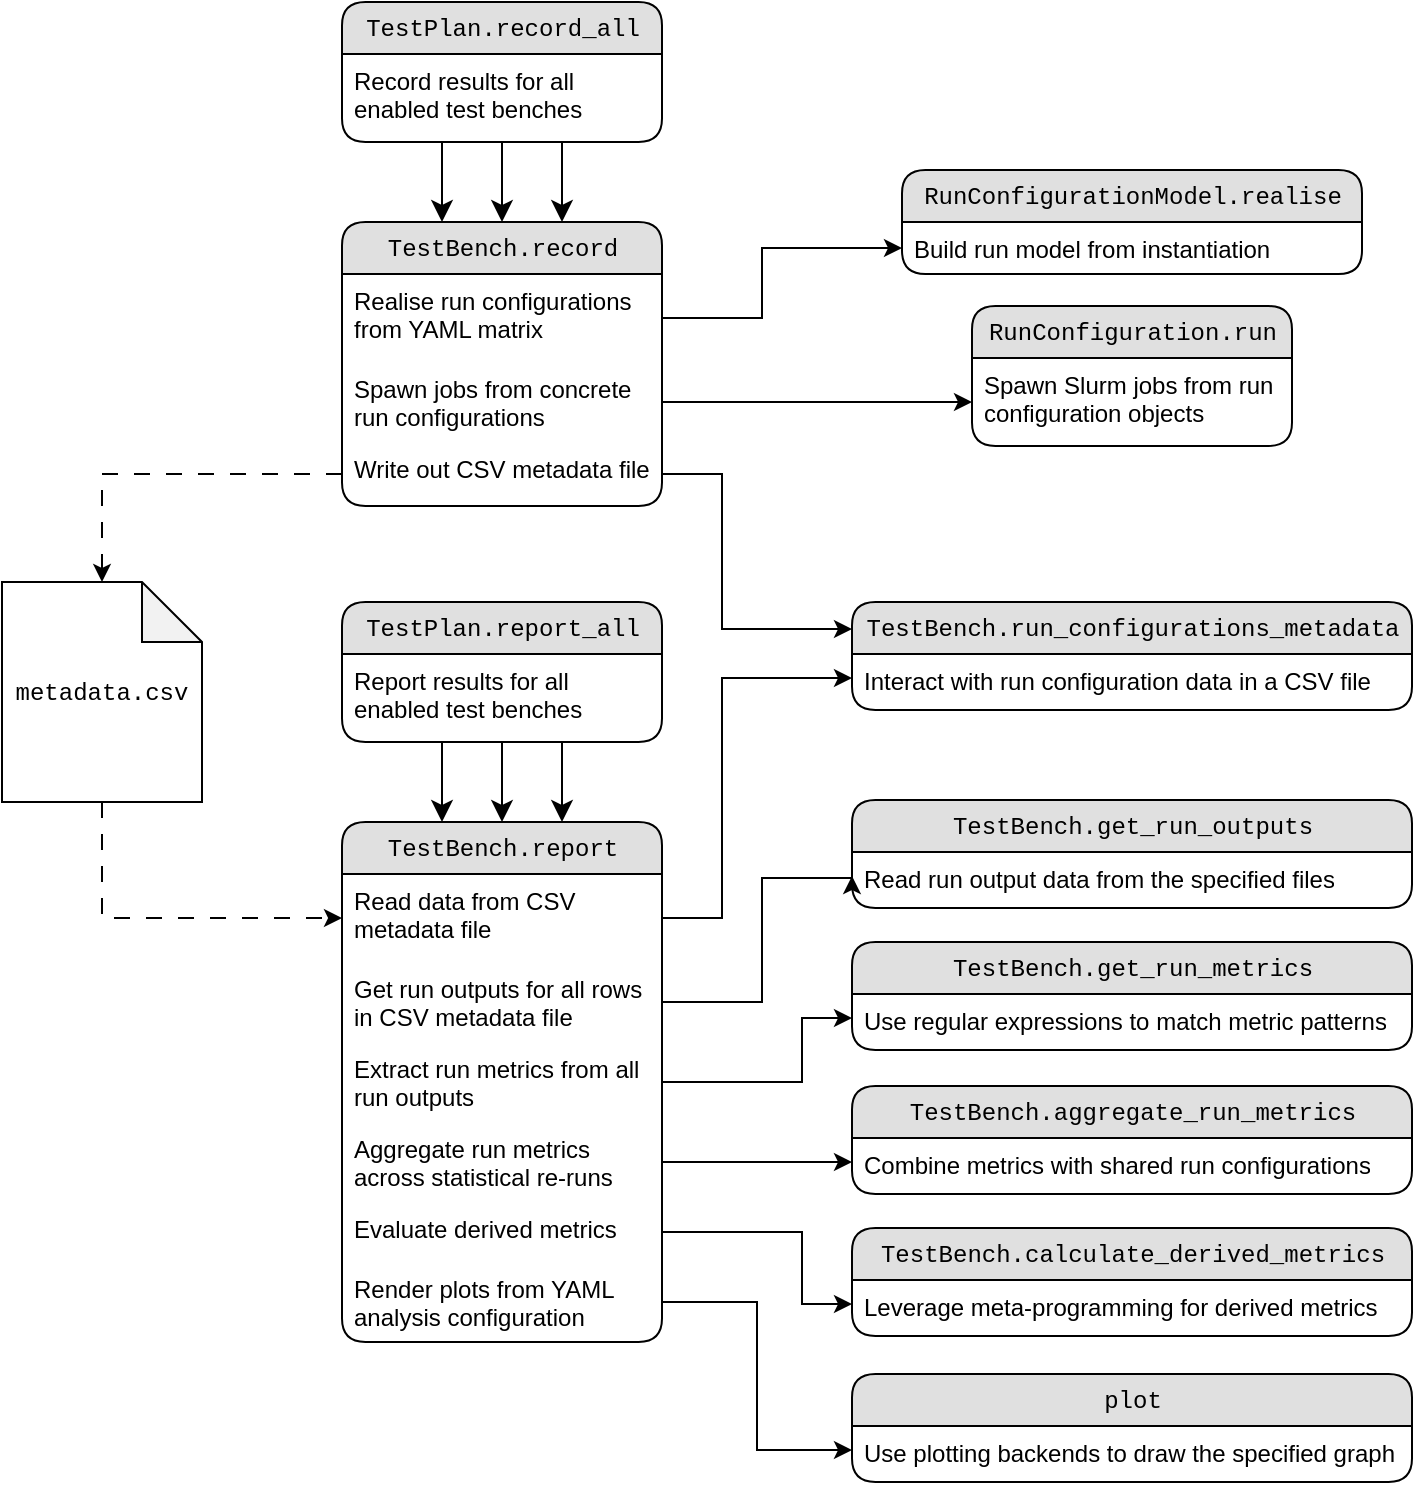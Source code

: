 <mxfile version="24.3.0" type="device">
  <diagram name="Page-1" id="5d7acffa-a066-3a61-03fe-96351882024d">
    <mxGraphModel dx="2074" dy="1108" grid="1" gridSize="10" guides="1" tooltips="1" connect="1" arrows="1" fold="1" page="1" pageScale="1" pageWidth="1100" pageHeight="850" background="#ffffff" math="0" shadow="0">
      <root>
        <mxCell id="0" />
        <mxCell id="1" parent="0" />
        <mxCell id="21ea969265ad0168-6" value="&lt;font face=&quot;Courier New&quot;&gt;TestPlan.record_all&lt;/font&gt;" style="swimlane;html=1;fontStyle=0;childLayout=stackLayout;horizontal=1;startSize=26;fillColor=#e0e0e0;horizontalStack=0;resizeParent=1;resizeLast=0;collapsible=1;marginBottom=0;swimlaneFillColor=#ffffff;align=center;rounded=1;shadow=0;comic=0;labelBackgroundColor=none;strokeWidth=1;fontFamily=Verdana;fontSize=12" parent="1" vertex="1">
          <mxGeometry x="330" y="50" width="160" height="70" as="geometry" />
        </mxCell>
        <mxCell id="21ea969265ad0168-7" value="Record results for all enabled test benches" style="text;html=1;strokeColor=none;fillColor=none;spacingLeft=4;spacingRight=4;whiteSpace=wrap;overflow=hidden;rotatable=0;points=[[0,0.5],[1,0.5]];portConstraint=eastwest;" parent="21ea969265ad0168-6" vertex="1">
          <mxGeometry y="26" width="160" height="44" as="geometry" />
        </mxCell>
        <mxCell id="21ea969265ad0168-14" value="&lt;div&gt;&lt;font face=&quot;Courier New&quot;&gt;TestBench.record&lt;/font&gt;&lt;/div&gt;" style="swimlane;html=1;fontStyle=0;childLayout=stackLayout;horizontal=1;startSize=26;fillColor=#e0e0e0;horizontalStack=0;resizeParent=1;resizeLast=0;collapsible=1;marginBottom=0;swimlaneFillColor=#ffffff;align=center;rounded=1;shadow=0;comic=0;labelBackgroundColor=none;strokeWidth=1;fontFamily=Verdana;fontSize=12" parent="1" vertex="1">
          <mxGeometry x="330" y="160" width="160" height="142" as="geometry" />
        </mxCell>
        <mxCell id="21ea969265ad0168-15" value="Realise run configurations from YAML matrix" style="text;html=1;strokeColor=none;fillColor=none;spacingLeft=4;spacingRight=4;whiteSpace=wrap;overflow=hidden;rotatable=0;points=[[0,0.5],[1,0.5]];portConstraint=eastwest;" parent="21ea969265ad0168-14" vertex="1">
          <mxGeometry y="26" width="160" height="44" as="geometry" />
        </mxCell>
        <mxCell id="21ea969265ad0168-16" value="Spawn jobs from concrete run configurations" style="text;html=1;strokeColor=none;fillColor=none;spacingLeft=4;spacingRight=4;whiteSpace=wrap;overflow=hidden;rotatable=0;points=[[0,0.5],[1,0.5]];portConstraint=eastwest;" parent="21ea969265ad0168-14" vertex="1">
          <mxGeometry y="70" width="160" height="40" as="geometry" />
        </mxCell>
        <mxCell id="21ea969265ad0168-17" value="Write out CSV metadata file" style="text;html=1;strokeColor=none;fillColor=none;spacingLeft=4;spacingRight=4;whiteSpace=wrap;overflow=hidden;rotatable=0;points=[[0,0.5],[1,0.5]];portConstraint=eastwest;" parent="21ea969265ad0168-14" vertex="1">
          <mxGeometry y="110" width="160" height="32" as="geometry" />
        </mxCell>
        <mxCell id="21ea969265ad0168-36" style="edgeStyle=orthogonalEdgeStyle;html=1;labelBackgroundColor=none;startFill=0;startSize=8;endFill=1;endSize=8;fontFamily=Verdana;fontSize=12;" parent="1" source="21ea969265ad0168-6" target="21ea969265ad0168-14" edge="1">
          <mxGeometry relative="1" as="geometry" />
        </mxCell>
        <mxCell id="pJUrE8_s9Y_PVnaXfiHp-2" value="&lt;font face=&quot;Courier New&quot;&gt;metadata.csv&lt;/font&gt;" style="shape=note;whiteSpace=wrap;html=1;backgroundOutline=1;darkOpacity=0.05;" vertex="1" parent="1">
          <mxGeometry x="160" y="340" width="100" height="110" as="geometry" />
        </mxCell>
        <mxCell id="pJUrE8_s9Y_PVnaXfiHp-4" style="edgeStyle=orthogonalEdgeStyle;html=1;labelBackgroundColor=none;startFill=0;startSize=8;endFill=1;endSize=8;fontFamily=Verdana;fontSize=12;" edge="1" parent="1">
          <mxGeometry relative="1" as="geometry">
            <mxPoint x="440" y="120" as="sourcePoint" />
            <mxPoint x="440" y="160" as="targetPoint" />
          </mxGeometry>
        </mxCell>
        <mxCell id="pJUrE8_s9Y_PVnaXfiHp-5" style="edgeStyle=orthogonalEdgeStyle;html=1;labelBackgroundColor=none;startFill=0;startSize=8;endFill=1;endSize=8;fontFamily=Verdana;fontSize=12;" edge="1" parent="1">
          <mxGeometry relative="1" as="geometry">
            <mxPoint x="380" y="120" as="sourcePoint" />
            <mxPoint x="380" y="160" as="targetPoint" />
          </mxGeometry>
        </mxCell>
        <mxCell id="pJUrE8_s9Y_PVnaXfiHp-6" style="edgeStyle=orthogonalEdgeStyle;rounded=0;orthogonalLoop=1;jettySize=auto;html=1;exitX=0.5;exitY=1;exitDx=0;exitDy=0;entryX=0;entryY=0.5;entryDx=0;entryDy=0;dashed=1;dashPattern=8 8;exitPerimeter=0;" edge="1" parent="1" source="pJUrE8_s9Y_PVnaXfiHp-2" target="pJUrE8_s9Y_PVnaXfiHp-33">
          <mxGeometry relative="1" as="geometry">
            <mxPoint x="330" y="450" as="sourcePoint" />
            <mxPoint x="141" y="482.95" as="targetPoint" />
          </mxGeometry>
        </mxCell>
        <mxCell id="pJUrE8_s9Y_PVnaXfiHp-7" value="&lt;font face=&quot;Courier New&quot;&gt;RunConfigurationModel.realise&lt;br&gt;&lt;/font&gt;" style="swimlane;html=1;fontStyle=0;childLayout=stackLayout;horizontal=1;startSize=26;fillColor=#e0e0e0;horizontalStack=0;resizeParent=1;resizeLast=0;collapsible=1;marginBottom=0;swimlaneFillColor=#ffffff;align=center;rounded=1;shadow=0;comic=0;labelBackgroundColor=none;strokeWidth=1;fontFamily=Verdana;fontSize=12" vertex="1" parent="1">
          <mxGeometry x="610" y="134" width="230" height="52" as="geometry" />
        </mxCell>
        <mxCell id="pJUrE8_s9Y_PVnaXfiHp-8" value="Build run model from instantiation" style="text;html=1;strokeColor=none;fillColor=none;spacingLeft=4;spacingRight=4;whiteSpace=wrap;overflow=hidden;rotatable=0;points=[[0,0.5],[1,0.5]];portConstraint=eastwest;" vertex="1" parent="pJUrE8_s9Y_PVnaXfiHp-7">
          <mxGeometry y="26" width="230" height="26" as="geometry" />
        </mxCell>
        <mxCell id="pJUrE8_s9Y_PVnaXfiHp-30" value="&lt;font face=&quot;Courier New&quot;&gt;TestPlan.report_all&lt;/font&gt;" style="swimlane;html=1;fontStyle=0;childLayout=stackLayout;horizontal=1;startSize=26;fillColor=#e0e0e0;horizontalStack=0;resizeParent=1;resizeLast=0;collapsible=1;marginBottom=0;swimlaneFillColor=#ffffff;align=center;rounded=1;shadow=0;comic=0;labelBackgroundColor=none;strokeWidth=1;fontFamily=Verdana;fontSize=12" vertex="1" parent="1">
          <mxGeometry x="330" y="350" width="160" height="70" as="geometry" />
        </mxCell>
        <mxCell id="pJUrE8_s9Y_PVnaXfiHp-31" value="Report results for all enabled test benches" style="text;html=1;strokeColor=none;fillColor=none;spacingLeft=4;spacingRight=4;whiteSpace=wrap;overflow=hidden;rotatable=0;points=[[0,0.5],[1,0.5]];portConstraint=eastwest;" vertex="1" parent="pJUrE8_s9Y_PVnaXfiHp-30">
          <mxGeometry y="26" width="160" height="44" as="geometry" />
        </mxCell>
        <mxCell id="pJUrE8_s9Y_PVnaXfiHp-32" value="&lt;div&gt;&lt;font face=&quot;Courier New&quot;&gt;TestBench.report&lt;/font&gt;&lt;/div&gt;" style="swimlane;html=1;fontStyle=0;childLayout=stackLayout;horizontal=1;startSize=26;fillColor=#e0e0e0;horizontalStack=0;resizeParent=1;resizeLast=0;collapsible=1;marginBottom=0;swimlaneFillColor=#ffffff;align=center;rounded=1;shadow=0;comic=0;labelBackgroundColor=none;strokeWidth=1;fontFamily=Verdana;fontSize=12" vertex="1" parent="1">
          <mxGeometry x="330" y="460" width="160" height="260" as="geometry" />
        </mxCell>
        <mxCell id="pJUrE8_s9Y_PVnaXfiHp-33" value="Read data from CSV metadata file" style="text;html=1;strokeColor=none;fillColor=none;spacingLeft=4;spacingRight=4;whiteSpace=wrap;overflow=hidden;rotatable=0;points=[[0,0.5],[1,0.5]];portConstraint=eastwest;" vertex="1" parent="pJUrE8_s9Y_PVnaXfiHp-32">
          <mxGeometry y="26" width="160" height="44" as="geometry" />
        </mxCell>
        <mxCell id="pJUrE8_s9Y_PVnaXfiHp-34" value="Get run outputs for all rows in CSV metadata file" style="text;html=1;strokeColor=none;fillColor=none;spacingLeft=4;spacingRight=4;whiteSpace=wrap;overflow=hidden;rotatable=0;points=[[0,0.5],[1,0.5]];portConstraint=eastwest;" vertex="1" parent="pJUrE8_s9Y_PVnaXfiHp-32">
          <mxGeometry y="70" width="160" height="40" as="geometry" />
        </mxCell>
        <mxCell id="pJUrE8_s9Y_PVnaXfiHp-35" value="Extract run metrics from all run outputs" style="text;html=1;strokeColor=none;fillColor=none;spacingLeft=4;spacingRight=4;whiteSpace=wrap;overflow=hidden;rotatable=0;points=[[0,0.5],[1,0.5]];portConstraint=eastwest;" vertex="1" parent="pJUrE8_s9Y_PVnaXfiHp-32">
          <mxGeometry y="110" width="160" height="40" as="geometry" />
        </mxCell>
        <mxCell id="pJUrE8_s9Y_PVnaXfiHp-41" value="Aggregate run metrics across statistical re-runs" style="text;html=1;strokeColor=none;fillColor=none;spacingLeft=4;spacingRight=4;whiteSpace=wrap;overflow=hidden;rotatable=0;points=[[0,0.5],[1,0.5]];portConstraint=eastwest;" vertex="1" parent="pJUrE8_s9Y_PVnaXfiHp-32">
          <mxGeometry y="150" width="160" height="40" as="geometry" />
        </mxCell>
        <mxCell id="pJUrE8_s9Y_PVnaXfiHp-39" value="Evaluate derived metrics" style="text;html=1;strokeColor=none;fillColor=none;spacingLeft=4;spacingRight=4;whiteSpace=wrap;overflow=hidden;rotatable=0;points=[[0,0.5],[1,0.5]];portConstraint=eastwest;" vertex="1" parent="pJUrE8_s9Y_PVnaXfiHp-32">
          <mxGeometry y="190" width="160" height="30" as="geometry" />
        </mxCell>
        <mxCell id="pJUrE8_s9Y_PVnaXfiHp-42" value="Render plots from YAML analysis configuration" style="text;html=1;strokeColor=none;fillColor=none;spacingLeft=4;spacingRight=4;whiteSpace=wrap;overflow=hidden;rotatable=0;points=[[0,0.5],[1,0.5]];portConstraint=eastwest;" vertex="1" parent="pJUrE8_s9Y_PVnaXfiHp-32">
          <mxGeometry y="220" width="160" height="40" as="geometry" />
        </mxCell>
        <mxCell id="pJUrE8_s9Y_PVnaXfiHp-36" style="edgeStyle=orthogonalEdgeStyle;html=1;labelBackgroundColor=none;startFill=0;startSize=8;endFill=1;endSize=8;fontFamily=Verdana;fontSize=12;" edge="1" parent="1" source="pJUrE8_s9Y_PVnaXfiHp-30" target="pJUrE8_s9Y_PVnaXfiHp-32">
          <mxGeometry relative="1" as="geometry" />
        </mxCell>
        <mxCell id="pJUrE8_s9Y_PVnaXfiHp-37" style="edgeStyle=orthogonalEdgeStyle;html=1;labelBackgroundColor=none;startFill=0;startSize=8;endFill=1;endSize=8;fontFamily=Verdana;fontSize=12;" edge="1" parent="1">
          <mxGeometry relative="1" as="geometry">
            <mxPoint x="440" y="420" as="sourcePoint" />
            <mxPoint x="440" y="460" as="targetPoint" />
          </mxGeometry>
        </mxCell>
        <mxCell id="pJUrE8_s9Y_PVnaXfiHp-38" style="edgeStyle=orthogonalEdgeStyle;html=1;labelBackgroundColor=none;startFill=0;startSize=8;endFill=1;endSize=8;fontFamily=Verdana;fontSize=12;" edge="1" parent="1">
          <mxGeometry relative="1" as="geometry">
            <mxPoint x="380" y="420" as="sourcePoint" />
            <mxPoint x="380" y="460" as="targetPoint" />
          </mxGeometry>
        </mxCell>
        <mxCell id="pJUrE8_s9Y_PVnaXfiHp-43" style="edgeStyle=orthogonalEdgeStyle;rounded=0;orthogonalLoop=1;jettySize=auto;html=1;exitX=0;exitY=0.5;exitDx=0;exitDy=0;entryX=0.5;entryY=0;entryDx=0;entryDy=0;entryPerimeter=0;dashed=1;dashPattern=8 8;" edge="1" parent="1" source="21ea969265ad0168-17" target="pJUrE8_s9Y_PVnaXfiHp-2">
          <mxGeometry relative="1" as="geometry">
            <mxPoint x="340" y="296" as="sourcePoint" />
            <mxPoint x="151" y="329" as="targetPoint" />
          </mxGeometry>
        </mxCell>
        <mxCell id="pJUrE8_s9Y_PVnaXfiHp-44" value="&lt;font face=&quot;Courier New&quot;&gt;RunConfiguration.run&lt;/font&gt;" style="swimlane;html=1;fontStyle=0;childLayout=stackLayout;horizontal=1;startSize=26;fillColor=#e0e0e0;horizontalStack=0;resizeParent=1;resizeLast=0;collapsible=1;marginBottom=0;swimlaneFillColor=#ffffff;align=center;rounded=1;shadow=0;comic=0;labelBackgroundColor=none;strokeWidth=1;fontFamily=Verdana;fontSize=12" vertex="1" parent="1">
          <mxGeometry x="645" y="202" width="160" height="70" as="geometry" />
        </mxCell>
        <mxCell id="pJUrE8_s9Y_PVnaXfiHp-45" value="Spawn Slurm jobs from run configuration objects" style="text;html=1;strokeColor=none;fillColor=none;spacingLeft=4;spacingRight=4;whiteSpace=wrap;overflow=hidden;rotatable=0;points=[[0,0.5],[1,0.5]];portConstraint=eastwest;" vertex="1" parent="pJUrE8_s9Y_PVnaXfiHp-44">
          <mxGeometry y="26" width="160" height="44" as="geometry" />
        </mxCell>
        <mxCell id="pJUrE8_s9Y_PVnaXfiHp-49" value="&lt;div&gt;&lt;font face=&quot;Courier New&quot;&gt;TestBench.run_configurations_metadata&lt;/font&gt;&lt;/div&gt;" style="swimlane;html=1;fontStyle=0;childLayout=stackLayout;horizontal=1;startSize=26;fillColor=#e0e0e0;horizontalStack=0;resizeParent=1;resizeLast=0;collapsible=1;marginBottom=0;swimlaneFillColor=#ffffff;align=center;rounded=1;shadow=0;comic=0;labelBackgroundColor=none;strokeWidth=1;fontFamily=Verdana;fontSize=12" vertex="1" parent="1">
          <mxGeometry x="585" y="350" width="280" height="54" as="geometry" />
        </mxCell>
        <mxCell id="pJUrE8_s9Y_PVnaXfiHp-50" value="Interact with run configuration data in a CSV file" style="text;html=1;strokeColor=none;fillColor=none;spacingLeft=4;spacingRight=4;whiteSpace=wrap;overflow=hidden;rotatable=0;points=[[0,0.5],[1,0.5]];portConstraint=eastwest;" vertex="1" parent="pJUrE8_s9Y_PVnaXfiHp-49">
          <mxGeometry y="26" width="280" height="24" as="geometry" />
        </mxCell>
        <mxCell id="pJUrE8_s9Y_PVnaXfiHp-51" style="edgeStyle=orthogonalEdgeStyle;rounded=0;orthogonalLoop=1;jettySize=auto;html=1;exitX=1;exitY=0.5;exitDx=0;exitDy=0;entryX=0;entryY=0.5;entryDx=0;entryDy=0;" edge="1" parent="1" source="21ea969265ad0168-15" target="pJUrE8_s9Y_PVnaXfiHp-8">
          <mxGeometry relative="1" as="geometry">
            <Array as="points">
              <mxPoint x="540" y="208" />
              <mxPoint x="540" y="173" />
            </Array>
          </mxGeometry>
        </mxCell>
        <mxCell id="pJUrE8_s9Y_PVnaXfiHp-52" style="edgeStyle=orthogonalEdgeStyle;rounded=0;orthogonalLoop=1;jettySize=auto;html=1;exitX=1;exitY=0.5;exitDx=0;exitDy=0;entryX=0;entryY=0.5;entryDx=0;entryDy=0;" edge="1" parent="1" source="21ea969265ad0168-16" target="pJUrE8_s9Y_PVnaXfiHp-45">
          <mxGeometry relative="1" as="geometry" />
        </mxCell>
        <mxCell id="pJUrE8_s9Y_PVnaXfiHp-53" style="edgeStyle=orthogonalEdgeStyle;rounded=0;orthogonalLoop=1;jettySize=auto;html=1;exitX=1;exitY=0.5;exitDx=0;exitDy=0;entryX=0;entryY=0.25;entryDx=0;entryDy=0;" edge="1" parent="1" source="21ea969265ad0168-17" target="pJUrE8_s9Y_PVnaXfiHp-49">
          <mxGeometry relative="1" as="geometry">
            <Array as="points">
              <mxPoint x="520" y="286" />
              <mxPoint x="520" y="364" />
            </Array>
          </mxGeometry>
        </mxCell>
        <mxCell id="pJUrE8_s9Y_PVnaXfiHp-55" style="edgeStyle=orthogonalEdgeStyle;rounded=0;orthogonalLoop=1;jettySize=auto;html=1;exitX=1;exitY=0.5;exitDx=0;exitDy=0;entryX=0;entryY=0.5;entryDx=0;entryDy=0;" edge="1" parent="1" source="pJUrE8_s9Y_PVnaXfiHp-33" target="pJUrE8_s9Y_PVnaXfiHp-50">
          <mxGeometry relative="1" as="geometry">
            <Array as="points">
              <mxPoint x="520" y="508" />
              <mxPoint x="520" y="388" />
            </Array>
          </mxGeometry>
        </mxCell>
        <mxCell id="pJUrE8_s9Y_PVnaXfiHp-56" value="&lt;div&gt;&lt;font face=&quot;Courier New&quot;&gt;TestBench.get_run_outputs&lt;/font&gt;&lt;/div&gt;" style="swimlane;html=1;fontStyle=0;childLayout=stackLayout;horizontal=1;startSize=26;fillColor=#e0e0e0;horizontalStack=0;resizeParent=1;resizeLast=0;collapsible=1;marginBottom=0;swimlaneFillColor=#ffffff;align=center;rounded=1;shadow=0;comic=0;labelBackgroundColor=none;strokeWidth=1;fontFamily=Verdana;fontSize=12" vertex="1" parent="1">
          <mxGeometry x="585" y="449" width="280" height="54" as="geometry" />
        </mxCell>
        <mxCell id="pJUrE8_s9Y_PVnaXfiHp-57" value="Read run output data from the specified files" style="text;html=1;strokeColor=none;fillColor=none;spacingLeft=4;spacingRight=4;whiteSpace=wrap;overflow=hidden;rotatable=0;points=[[0,0.5],[1,0.5]];portConstraint=eastwest;" vertex="1" parent="pJUrE8_s9Y_PVnaXfiHp-56">
          <mxGeometry y="26" width="280" height="24" as="geometry" />
        </mxCell>
        <mxCell id="pJUrE8_s9Y_PVnaXfiHp-58" value="&lt;div&gt;&lt;font face=&quot;Courier New&quot;&gt;TestBench.get_run_metrics&lt;/font&gt;&lt;/div&gt;" style="swimlane;html=1;fontStyle=0;childLayout=stackLayout;horizontal=1;startSize=26;fillColor=#e0e0e0;horizontalStack=0;resizeParent=1;resizeLast=0;collapsible=1;marginBottom=0;swimlaneFillColor=#ffffff;align=center;rounded=1;shadow=0;comic=0;labelBackgroundColor=none;strokeWidth=1;fontFamily=Verdana;fontSize=12" vertex="1" parent="1">
          <mxGeometry x="585" y="520" width="280" height="54" as="geometry" />
        </mxCell>
        <mxCell id="pJUrE8_s9Y_PVnaXfiHp-59" value="Use regular expressions to match metric patterns" style="text;html=1;strokeColor=none;fillColor=none;spacingLeft=4;spacingRight=4;whiteSpace=wrap;overflow=hidden;rotatable=0;points=[[0,0.5],[1,0.5]];portConstraint=eastwest;" vertex="1" parent="pJUrE8_s9Y_PVnaXfiHp-58">
          <mxGeometry y="26" width="280" height="24" as="geometry" />
        </mxCell>
        <mxCell id="pJUrE8_s9Y_PVnaXfiHp-60" value="&lt;div&gt;&lt;font face=&quot;Courier New&quot;&gt;TestBench.aggregate_run_metrics&lt;br&gt;&lt;/font&gt;&lt;/div&gt;" style="swimlane;html=1;fontStyle=0;childLayout=stackLayout;horizontal=1;startSize=26;fillColor=#e0e0e0;horizontalStack=0;resizeParent=1;resizeLast=0;collapsible=1;marginBottom=0;swimlaneFillColor=#ffffff;align=center;rounded=1;shadow=0;comic=0;labelBackgroundColor=none;strokeWidth=1;fontFamily=Verdana;fontSize=12" vertex="1" parent="1">
          <mxGeometry x="585" y="592" width="280" height="54" as="geometry" />
        </mxCell>
        <mxCell id="pJUrE8_s9Y_PVnaXfiHp-61" value="Combine metrics with shared run configurations" style="text;html=1;strokeColor=none;fillColor=none;spacingLeft=4;spacingRight=4;whiteSpace=wrap;overflow=hidden;rotatable=0;points=[[0,0.5],[1,0.5]];portConstraint=eastwest;" vertex="1" parent="pJUrE8_s9Y_PVnaXfiHp-60">
          <mxGeometry y="26" width="280" height="24" as="geometry" />
        </mxCell>
        <mxCell id="pJUrE8_s9Y_PVnaXfiHp-62" value="&lt;div&gt;&lt;font face=&quot;Courier New&quot;&gt;TestBench.calculate_derived_metrics&lt;/font&gt;&lt;/div&gt;" style="swimlane;html=1;fontStyle=0;childLayout=stackLayout;horizontal=1;startSize=26;fillColor=#e0e0e0;horizontalStack=0;resizeParent=1;resizeLast=0;collapsible=1;marginBottom=0;swimlaneFillColor=#ffffff;align=center;rounded=1;shadow=0;comic=0;labelBackgroundColor=none;strokeWidth=1;fontFamily=Verdana;fontSize=12" vertex="1" parent="1">
          <mxGeometry x="585" y="663" width="280" height="54" as="geometry" />
        </mxCell>
        <mxCell id="pJUrE8_s9Y_PVnaXfiHp-63" value="Leverage meta-programming for derived metrics" style="text;html=1;strokeColor=none;fillColor=none;spacingLeft=4;spacingRight=4;whiteSpace=wrap;overflow=hidden;rotatable=0;points=[[0,0.5],[1,0.5]];portConstraint=eastwest;" vertex="1" parent="pJUrE8_s9Y_PVnaXfiHp-62">
          <mxGeometry y="26" width="280" height="24" as="geometry" />
        </mxCell>
        <mxCell id="pJUrE8_s9Y_PVnaXfiHp-64" value="&lt;font face=&quot;Courier New&quot;&gt;plot&lt;/font&gt;" style="swimlane;html=1;fontStyle=0;childLayout=stackLayout;horizontal=1;startSize=26;fillColor=#e0e0e0;horizontalStack=0;resizeParent=1;resizeLast=0;collapsible=1;marginBottom=0;swimlaneFillColor=#ffffff;align=center;rounded=1;shadow=0;comic=0;labelBackgroundColor=none;strokeWidth=1;fontFamily=Verdana;fontSize=12" vertex="1" parent="1">
          <mxGeometry x="585" y="736" width="280" height="54" as="geometry" />
        </mxCell>
        <mxCell id="pJUrE8_s9Y_PVnaXfiHp-65" value="Use plotting backends to draw the specified graph" style="text;html=1;strokeColor=none;fillColor=none;spacingLeft=4;spacingRight=4;whiteSpace=wrap;overflow=hidden;rotatable=0;points=[[0,0.5],[1,0.5]];portConstraint=eastwest;" vertex="1" parent="pJUrE8_s9Y_PVnaXfiHp-64">
          <mxGeometry y="26" width="280" height="24" as="geometry" />
        </mxCell>
        <mxCell id="pJUrE8_s9Y_PVnaXfiHp-67" style="edgeStyle=orthogonalEdgeStyle;rounded=0;orthogonalLoop=1;jettySize=auto;html=1;exitX=1;exitY=0.5;exitDx=0;exitDy=0;entryX=0;entryY=0.5;entryDx=0;entryDy=0;" edge="1" parent="1" source="pJUrE8_s9Y_PVnaXfiHp-34" target="pJUrE8_s9Y_PVnaXfiHp-57">
          <mxGeometry relative="1" as="geometry">
            <Array as="points">
              <mxPoint x="540" y="550" />
              <mxPoint x="540" y="488" />
            </Array>
          </mxGeometry>
        </mxCell>
        <mxCell id="pJUrE8_s9Y_PVnaXfiHp-68" style="edgeStyle=orthogonalEdgeStyle;rounded=0;orthogonalLoop=1;jettySize=auto;html=1;exitX=1;exitY=0.5;exitDx=0;exitDy=0;entryX=0;entryY=0.5;entryDx=0;entryDy=0;" edge="1" parent="1" source="pJUrE8_s9Y_PVnaXfiHp-35" target="pJUrE8_s9Y_PVnaXfiHp-59">
          <mxGeometry relative="1" as="geometry">
            <Array as="points">
              <mxPoint x="560" y="590" />
              <mxPoint x="560" y="558" />
            </Array>
          </mxGeometry>
        </mxCell>
        <mxCell id="pJUrE8_s9Y_PVnaXfiHp-69" style="edgeStyle=orthogonalEdgeStyle;rounded=0;orthogonalLoop=1;jettySize=auto;html=1;exitX=1;exitY=0.5;exitDx=0;exitDy=0;entryX=0;entryY=0.5;entryDx=0;entryDy=0;" edge="1" parent="1" source="pJUrE8_s9Y_PVnaXfiHp-41" target="pJUrE8_s9Y_PVnaXfiHp-61">
          <mxGeometry relative="1" as="geometry" />
        </mxCell>
        <mxCell id="pJUrE8_s9Y_PVnaXfiHp-70" style="edgeStyle=orthogonalEdgeStyle;rounded=0;orthogonalLoop=1;jettySize=auto;html=1;exitX=1;exitY=0.5;exitDx=0;exitDy=0;entryX=0;entryY=0.5;entryDx=0;entryDy=0;" edge="1" parent="1" source="pJUrE8_s9Y_PVnaXfiHp-39" target="pJUrE8_s9Y_PVnaXfiHp-63">
          <mxGeometry relative="1" as="geometry">
            <Array as="points">
              <mxPoint x="560" y="665" />
              <mxPoint x="560" y="701" />
            </Array>
          </mxGeometry>
        </mxCell>
        <mxCell id="pJUrE8_s9Y_PVnaXfiHp-71" style="edgeStyle=orthogonalEdgeStyle;rounded=0;orthogonalLoop=1;jettySize=auto;html=1;exitX=1;exitY=0.5;exitDx=0;exitDy=0;entryX=0;entryY=0.5;entryDx=0;entryDy=0;" edge="1" parent="1" source="pJUrE8_s9Y_PVnaXfiHp-42" target="pJUrE8_s9Y_PVnaXfiHp-65">
          <mxGeometry relative="1" as="geometry" />
        </mxCell>
      </root>
    </mxGraphModel>
  </diagram>
</mxfile>
